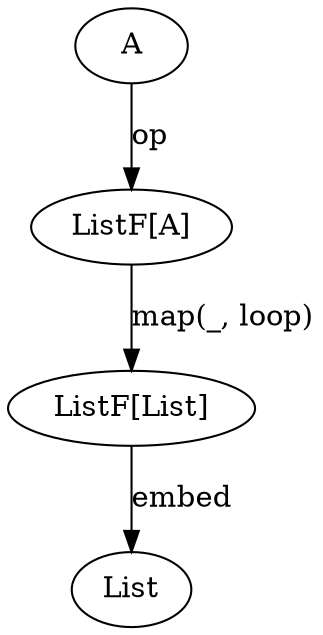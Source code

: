 digraph {
    A[class="disabled"]
    ListFA[label="ListF[A]"]
    ListFList[label="ListF[List]"]
    List[class="disabled"]

    A         -> ListFA[label=op class="disabled"]
    ListFA    -> ListFList[label="map(_, loop)"]
    ListFList -> List[label=embed class="disabled"]
}
